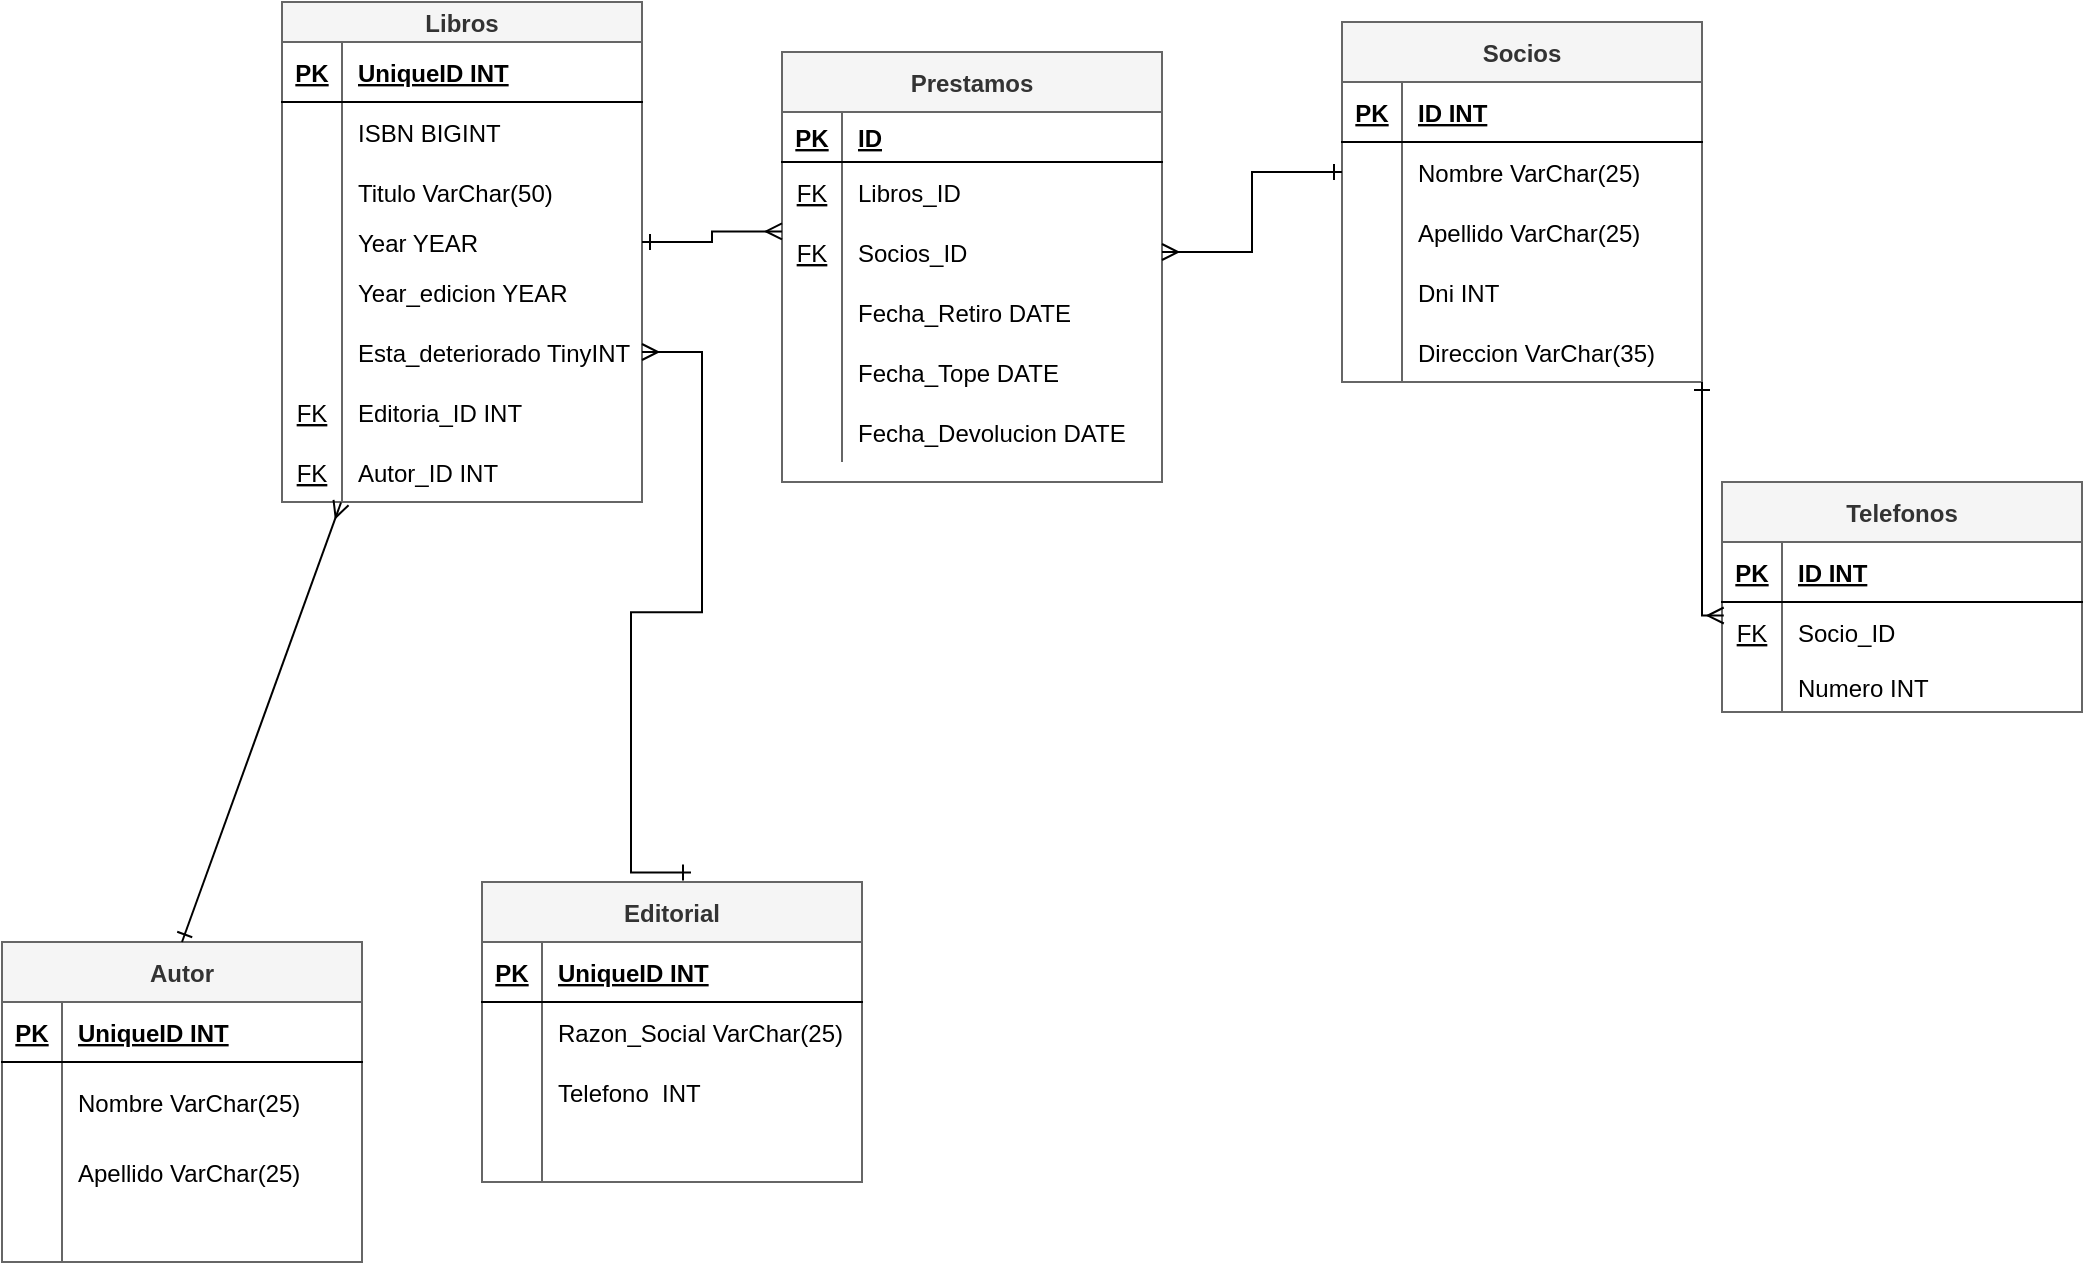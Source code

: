 <mxfile version="16.6.3" type="google"><diagram id="jHHAyBxc8Ceme73Huf6w" name="Page-1"><mxGraphModel dx="1183" dy="781" grid="1" gridSize="10" guides="1" tooltips="1" connect="1" arrows="1" fold="1" page="1" pageScale="1" pageWidth="1100" pageHeight="850" math="0" shadow="0"><root><mxCell id="0"/><mxCell id="1" parent="0"/><mxCell id="9P35yVSM0r3uRkIiAwJj-1" value="Libros" style="shape=table;startSize=20;container=1;collapsible=1;childLayout=tableLayout;fixedRows=1;rowLines=0;fontStyle=1;align=center;resizeLast=1;fillColor=#f5f5f5;fontColor=#333333;strokeColor=#666666;" vertex="1" parent="1"><mxGeometry x="150" y="10" width="180" height="250" as="geometry"/></mxCell><mxCell id="9P35yVSM0r3uRkIiAwJj-2" value="" style="shape=tableRow;horizontal=0;startSize=0;swimlaneHead=0;swimlaneBody=0;fillColor=none;collapsible=0;dropTarget=0;points=[[0,0.5],[1,0.5]];portConstraint=eastwest;top=0;left=0;right=0;bottom=1;" vertex="1" parent="9P35yVSM0r3uRkIiAwJj-1"><mxGeometry y="20" width="180" height="30" as="geometry"/></mxCell><mxCell id="9P35yVSM0r3uRkIiAwJj-3" value="PK" style="shape=partialRectangle;connectable=0;fillColor=none;top=0;left=0;bottom=0;right=0;fontStyle=5;overflow=hidden;" vertex="1" parent="9P35yVSM0r3uRkIiAwJj-2"><mxGeometry width="30" height="30" as="geometry"><mxRectangle width="30" height="30" as="alternateBounds"/></mxGeometry></mxCell><mxCell id="9P35yVSM0r3uRkIiAwJj-4" value="UniqueID INT" style="shape=partialRectangle;connectable=0;fillColor=none;top=0;left=0;bottom=0;right=0;align=left;spacingLeft=6;fontStyle=5;overflow=hidden;" vertex="1" parent="9P35yVSM0r3uRkIiAwJj-2"><mxGeometry x="30" width="150" height="30" as="geometry"><mxRectangle width="150" height="30" as="alternateBounds"/></mxGeometry></mxCell><mxCell id="9P35yVSM0r3uRkIiAwJj-5" value="" style="shape=tableRow;horizontal=0;startSize=0;swimlaneHead=0;swimlaneBody=0;fillColor=none;collapsible=0;dropTarget=0;points=[[0,0.5],[1,0.5]];portConstraint=eastwest;top=0;left=0;right=0;bottom=0;" vertex="1" parent="9P35yVSM0r3uRkIiAwJj-1"><mxGeometry y="50" width="180" height="30" as="geometry"/></mxCell><mxCell id="9P35yVSM0r3uRkIiAwJj-6" value="" style="shape=partialRectangle;connectable=0;fillColor=none;top=0;left=0;bottom=0;right=0;editable=1;overflow=hidden;" vertex="1" parent="9P35yVSM0r3uRkIiAwJj-5"><mxGeometry width="30" height="30" as="geometry"><mxRectangle width="30" height="30" as="alternateBounds"/></mxGeometry></mxCell><mxCell id="9P35yVSM0r3uRkIiAwJj-7" value="ISBN BIGINT" style="shape=partialRectangle;connectable=0;fillColor=none;top=0;left=0;bottom=0;right=0;align=left;spacingLeft=6;overflow=hidden;" vertex="1" parent="9P35yVSM0r3uRkIiAwJj-5"><mxGeometry x="30" width="150" height="30" as="geometry"><mxRectangle width="150" height="30" as="alternateBounds"/></mxGeometry></mxCell><mxCell id="9P35yVSM0r3uRkIiAwJj-8" value="" style="shape=tableRow;horizontal=0;startSize=0;swimlaneHead=0;swimlaneBody=0;fillColor=none;collapsible=0;dropTarget=0;points=[[0,0.5],[1,0.5]];portConstraint=eastwest;top=0;left=0;right=0;bottom=0;" vertex="1" parent="9P35yVSM0r3uRkIiAwJj-1"><mxGeometry y="80" width="180" height="30" as="geometry"/></mxCell><mxCell id="9P35yVSM0r3uRkIiAwJj-9" value="" style="shape=partialRectangle;connectable=0;fillColor=none;top=0;left=0;bottom=0;right=0;editable=1;overflow=hidden;" vertex="1" parent="9P35yVSM0r3uRkIiAwJj-8"><mxGeometry width="30" height="30" as="geometry"><mxRectangle width="30" height="30" as="alternateBounds"/></mxGeometry></mxCell><mxCell id="9P35yVSM0r3uRkIiAwJj-10" value="Titulo VarChar(50)" style="shape=partialRectangle;connectable=0;fillColor=none;top=0;left=0;bottom=0;right=0;align=left;spacingLeft=6;overflow=hidden;" vertex="1" parent="9P35yVSM0r3uRkIiAwJj-8"><mxGeometry x="30" width="150" height="30" as="geometry"><mxRectangle width="150" height="30" as="alternateBounds"/></mxGeometry></mxCell><mxCell id="9P35yVSM0r3uRkIiAwJj-11" value="" style="shape=tableRow;horizontal=0;startSize=0;swimlaneHead=0;swimlaneBody=0;fillColor=none;collapsible=0;dropTarget=0;points=[[0,0.5],[1,0.5]];portConstraint=eastwest;top=0;left=0;right=0;bottom=0;" vertex="1" parent="9P35yVSM0r3uRkIiAwJj-1"><mxGeometry y="110" width="180" height="20" as="geometry"/></mxCell><mxCell id="9P35yVSM0r3uRkIiAwJj-12" value="" style="shape=partialRectangle;connectable=0;fillColor=none;top=0;left=0;bottom=0;right=0;editable=1;overflow=hidden;" vertex="1" parent="9P35yVSM0r3uRkIiAwJj-11"><mxGeometry width="30" height="20" as="geometry"><mxRectangle width="30" height="20" as="alternateBounds"/></mxGeometry></mxCell><mxCell id="9P35yVSM0r3uRkIiAwJj-13" value="Year YEAR" style="shape=partialRectangle;connectable=0;fillColor=none;top=0;left=0;bottom=0;right=0;align=left;spacingLeft=6;overflow=hidden;" vertex="1" parent="9P35yVSM0r3uRkIiAwJj-11"><mxGeometry x="30" width="150" height="20" as="geometry"><mxRectangle width="150" height="20" as="alternateBounds"/></mxGeometry></mxCell><mxCell id="9P35yVSM0r3uRkIiAwJj-54" style="shape=tableRow;horizontal=0;startSize=0;swimlaneHead=0;swimlaneBody=0;fillColor=none;collapsible=0;dropTarget=0;points=[[0,0.5],[1,0.5]];portConstraint=eastwest;top=0;left=0;right=0;bottom=0;" vertex="1" parent="9P35yVSM0r3uRkIiAwJj-1"><mxGeometry y="130" width="180" height="30" as="geometry"/></mxCell><mxCell id="9P35yVSM0r3uRkIiAwJj-55" style="shape=partialRectangle;connectable=0;fillColor=none;top=0;left=0;bottom=0;right=0;editable=1;overflow=hidden;" vertex="1" parent="9P35yVSM0r3uRkIiAwJj-54"><mxGeometry width="30" height="30" as="geometry"><mxRectangle width="30" height="30" as="alternateBounds"/></mxGeometry></mxCell><mxCell id="9P35yVSM0r3uRkIiAwJj-56" value="Year_edicion YEAR" style="shape=partialRectangle;connectable=0;fillColor=none;top=0;left=0;bottom=0;right=0;align=left;spacingLeft=6;overflow=hidden;" vertex="1" parent="9P35yVSM0r3uRkIiAwJj-54"><mxGeometry x="30" width="150" height="30" as="geometry"><mxRectangle width="150" height="30" as="alternateBounds"/></mxGeometry></mxCell><mxCell id="9P35yVSM0r3uRkIiAwJj-83" style="shape=tableRow;horizontal=0;startSize=0;swimlaneHead=0;swimlaneBody=0;fillColor=none;collapsible=0;dropTarget=0;points=[[0,0.5],[1,0.5]];portConstraint=eastwest;top=0;left=0;right=0;bottom=0;" vertex="1" parent="9P35yVSM0r3uRkIiAwJj-1"><mxGeometry y="160" width="180" height="30" as="geometry"/></mxCell><mxCell id="9P35yVSM0r3uRkIiAwJj-84" style="shape=partialRectangle;connectable=0;fillColor=none;top=0;left=0;bottom=0;right=0;editable=1;overflow=hidden;" vertex="1" parent="9P35yVSM0r3uRkIiAwJj-83"><mxGeometry width="30" height="30" as="geometry"><mxRectangle width="30" height="30" as="alternateBounds"/></mxGeometry></mxCell><mxCell id="9P35yVSM0r3uRkIiAwJj-85" value="Esta_deteriorado TinyINT" style="shape=partialRectangle;connectable=0;fillColor=none;top=0;left=0;bottom=0;right=0;align=left;spacingLeft=6;overflow=hidden;" vertex="1" parent="9P35yVSM0r3uRkIiAwJj-83"><mxGeometry x="30" width="150" height="30" as="geometry"><mxRectangle width="150" height="30" as="alternateBounds"/></mxGeometry></mxCell><mxCell id="9P35yVSM0r3uRkIiAwJj-129" style="shape=tableRow;horizontal=0;startSize=0;swimlaneHead=0;swimlaneBody=0;fillColor=none;collapsible=0;dropTarget=0;points=[[0,0.5],[1,0.5]];portConstraint=eastwest;top=0;left=0;right=0;bottom=0;" vertex="1" parent="9P35yVSM0r3uRkIiAwJj-1"><mxGeometry y="190" width="180" height="30" as="geometry"/></mxCell><mxCell id="9P35yVSM0r3uRkIiAwJj-130" value="FK" style="shape=partialRectangle;connectable=0;fillColor=none;top=0;left=0;bottom=0;right=0;editable=1;overflow=hidden;fontStyle=4" vertex="1" parent="9P35yVSM0r3uRkIiAwJj-129"><mxGeometry width="30" height="30" as="geometry"><mxRectangle width="30" height="30" as="alternateBounds"/></mxGeometry></mxCell><mxCell id="9P35yVSM0r3uRkIiAwJj-131" value="Editoria_ID INT" style="shape=partialRectangle;connectable=0;fillColor=none;top=0;left=0;bottom=0;right=0;align=left;spacingLeft=6;overflow=hidden;" vertex="1" parent="9P35yVSM0r3uRkIiAwJj-129"><mxGeometry x="30" width="150" height="30" as="geometry"><mxRectangle width="150" height="30" as="alternateBounds"/></mxGeometry></mxCell><mxCell id="9P35yVSM0r3uRkIiAwJj-132" style="shape=tableRow;horizontal=0;startSize=0;swimlaneHead=0;swimlaneBody=0;fillColor=none;collapsible=0;dropTarget=0;points=[[0,0.5],[1,0.5]];portConstraint=eastwest;top=0;left=0;right=0;bottom=0;" vertex="1" parent="9P35yVSM0r3uRkIiAwJj-1"><mxGeometry y="220" width="180" height="30" as="geometry"/></mxCell><mxCell id="9P35yVSM0r3uRkIiAwJj-133" value="FK" style="shape=partialRectangle;connectable=0;fillColor=none;top=0;left=0;bottom=0;right=0;editable=1;overflow=hidden;fontStyle=4" vertex="1" parent="9P35yVSM0r3uRkIiAwJj-132"><mxGeometry width="30" height="30" as="geometry"><mxRectangle width="30" height="30" as="alternateBounds"/></mxGeometry></mxCell><mxCell id="9P35yVSM0r3uRkIiAwJj-134" value="Autor_ID INT" style="shape=partialRectangle;connectable=0;fillColor=none;top=0;left=0;bottom=0;right=0;align=left;spacingLeft=6;overflow=hidden;" vertex="1" parent="9P35yVSM0r3uRkIiAwJj-132"><mxGeometry x="30" width="150" height="30" as="geometry"><mxRectangle width="150" height="30" as="alternateBounds"/></mxGeometry></mxCell><mxCell id="9P35yVSM0r3uRkIiAwJj-14" value="Socios" style="shape=table;startSize=30;container=1;collapsible=1;childLayout=tableLayout;fixedRows=1;rowLines=0;fontStyle=1;align=center;resizeLast=1;fillColor=#f5f5f5;fontColor=#333333;strokeColor=#666666;" vertex="1" parent="1"><mxGeometry x="680" y="20" width="180" height="180" as="geometry"/></mxCell><mxCell id="9P35yVSM0r3uRkIiAwJj-15" value="" style="shape=tableRow;horizontal=0;startSize=0;swimlaneHead=0;swimlaneBody=0;fillColor=none;collapsible=0;dropTarget=0;points=[[0,0.5],[1,0.5]];portConstraint=eastwest;top=0;left=0;right=0;bottom=1;" vertex="1" parent="9P35yVSM0r3uRkIiAwJj-14"><mxGeometry y="30" width="180" height="30" as="geometry"/></mxCell><mxCell id="9P35yVSM0r3uRkIiAwJj-16" value="PK" style="shape=partialRectangle;connectable=0;fillColor=none;top=0;left=0;bottom=0;right=0;fontStyle=5;overflow=hidden;" vertex="1" parent="9P35yVSM0r3uRkIiAwJj-15"><mxGeometry width="30" height="30" as="geometry"><mxRectangle width="30" height="30" as="alternateBounds"/></mxGeometry></mxCell><mxCell id="9P35yVSM0r3uRkIiAwJj-17" value="ID INT" style="shape=partialRectangle;connectable=0;fillColor=none;top=0;left=0;bottom=0;right=0;align=left;spacingLeft=6;fontStyle=5;overflow=hidden;" vertex="1" parent="9P35yVSM0r3uRkIiAwJj-15"><mxGeometry x="30" width="150" height="30" as="geometry"><mxRectangle width="150" height="30" as="alternateBounds"/></mxGeometry></mxCell><mxCell id="9P35yVSM0r3uRkIiAwJj-18" value="" style="shape=tableRow;horizontal=0;startSize=0;swimlaneHead=0;swimlaneBody=0;fillColor=none;collapsible=0;dropTarget=0;points=[[0,0.5],[1,0.5]];portConstraint=eastwest;top=0;left=0;right=0;bottom=0;" vertex="1" parent="9P35yVSM0r3uRkIiAwJj-14"><mxGeometry y="60" width="180" height="30" as="geometry"/></mxCell><mxCell id="9P35yVSM0r3uRkIiAwJj-19" value="" style="shape=partialRectangle;connectable=0;fillColor=none;top=0;left=0;bottom=0;right=0;editable=1;overflow=hidden;" vertex="1" parent="9P35yVSM0r3uRkIiAwJj-18"><mxGeometry width="30" height="30" as="geometry"><mxRectangle width="30" height="30" as="alternateBounds"/></mxGeometry></mxCell><mxCell id="9P35yVSM0r3uRkIiAwJj-20" value="Nombre VarChar(25)" style="shape=partialRectangle;connectable=0;fillColor=none;top=0;left=0;bottom=0;right=0;align=left;spacingLeft=6;overflow=hidden;" vertex="1" parent="9P35yVSM0r3uRkIiAwJj-18"><mxGeometry x="30" width="150" height="30" as="geometry"><mxRectangle width="150" height="30" as="alternateBounds"/></mxGeometry></mxCell><mxCell id="9P35yVSM0r3uRkIiAwJj-21" value="" style="shape=tableRow;horizontal=0;startSize=0;swimlaneHead=0;swimlaneBody=0;fillColor=none;collapsible=0;dropTarget=0;points=[[0,0.5],[1,0.5]];portConstraint=eastwest;top=0;left=0;right=0;bottom=0;" vertex="1" parent="9P35yVSM0r3uRkIiAwJj-14"><mxGeometry y="90" width="180" height="30" as="geometry"/></mxCell><mxCell id="9P35yVSM0r3uRkIiAwJj-22" value="" style="shape=partialRectangle;connectable=0;fillColor=none;top=0;left=0;bottom=0;right=0;editable=1;overflow=hidden;" vertex="1" parent="9P35yVSM0r3uRkIiAwJj-21"><mxGeometry width="30" height="30" as="geometry"><mxRectangle width="30" height="30" as="alternateBounds"/></mxGeometry></mxCell><mxCell id="9P35yVSM0r3uRkIiAwJj-23" value="Apellido VarChar(25)" style="shape=partialRectangle;connectable=0;fillColor=none;top=0;left=0;bottom=0;right=0;align=left;spacingLeft=6;overflow=hidden;" vertex="1" parent="9P35yVSM0r3uRkIiAwJj-21"><mxGeometry x="30" width="150" height="30" as="geometry"><mxRectangle width="150" height="30" as="alternateBounds"/></mxGeometry></mxCell><mxCell id="9P35yVSM0r3uRkIiAwJj-24" value="" style="shape=tableRow;horizontal=0;startSize=0;swimlaneHead=0;swimlaneBody=0;fillColor=none;collapsible=0;dropTarget=0;points=[[0,0.5],[1,0.5]];portConstraint=eastwest;top=0;left=0;right=0;bottom=0;" vertex="1" parent="9P35yVSM0r3uRkIiAwJj-14"><mxGeometry y="120" width="180" height="30" as="geometry"/></mxCell><mxCell id="9P35yVSM0r3uRkIiAwJj-25" value="" style="shape=partialRectangle;connectable=0;fillColor=none;top=0;left=0;bottom=0;right=0;editable=1;overflow=hidden;" vertex="1" parent="9P35yVSM0r3uRkIiAwJj-24"><mxGeometry width="30" height="30" as="geometry"><mxRectangle width="30" height="30" as="alternateBounds"/></mxGeometry></mxCell><mxCell id="9P35yVSM0r3uRkIiAwJj-26" value="Dni INT" style="shape=partialRectangle;connectable=0;fillColor=none;top=0;left=0;bottom=0;right=0;align=left;spacingLeft=6;overflow=hidden;" vertex="1" parent="9P35yVSM0r3uRkIiAwJj-24"><mxGeometry x="30" width="150" height="30" as="geometry"><mxRectangle width="150" height="30" as="alternateBounds"/></mxGeometry></mxCell><mxCell id="9P35yVSM0r3uRkIiAwJj-27" style="shape=tableRow;horizontal=0;startSize=0;swimlaneHead=0;swimlaneBody=0;fillColor=none;collapsible=0;dropTarget=0;points=[[0,0.5],[1,0.5]];portConstraint=eastwest;top=0;left=0;right=0;bottom=0;" vertex="1" parent="9P35yVSM0r3uRkIiAwJj-14"><mxGeometry y="150" width="180" height="30" as="geometry"/></mxCell><mxCell id="9P35yVSM0r3uRkIiAwJj-28" style="shape=partialRectangle;connectable=0;fillColor=none;top=0;left=0;bottom=0;right=0;editable=1;overflow=hidden;" vertex="1" parent="9P35yVSM0r3uRkIiAwJj-27"><mxGeometry width="30" height="30" as="geometry"><mxRectangle width="30" height="30" as="alternateBounds"/></mxGeometry></mxCell><mxCell id="9P35yVSM0r3uRkIiAwJj-29" value="Direccion VarChar(35)" style="shape=partialRectangle;connectable=0;fillColor=none;top=0;left=0;bottom=0;right=0;align=left;spacingLeft=6;overflow=hidden;" vertex="1" parent="9P35yVSM0r3uRkIiAwJj-27"><mxGeometry x="30" width="150" height="30" as="geometry"><mxRectangle width="150" height="30" as="alternateBounds"/></mxGeometry></mxCell><mxCell id="9P35yVSM0r3uRkIiAwJj-33" value="Telefonos" style="shape=table;startSize=30;container=1;collapsible=1;childLayout=tableLayout;fixedRows=1;rowLines=0;fontStyle=1;align=center;resizeLast=1;fillColor=#f5f5f5;fontColor=#333333;strokeColor=#666666;" vertex="1" parent="1"><mxGeometry x="870" y="250" width="180" height="115" as="geometry"/></mxCell><mxCell id="9P35yVSM0r3uRkIiAwJj-34" value="" style="shape=tableRow;horizontal=0;startSize=0;swimlaneHead=0;swimlaneBody=0;fillColor=none;collapsible=0;dropTarget=0;points=[[0,0.5],[1,0.5]];portConstraint=eastwest;top=0;left=0;right=0;bottom=1;" vertex="1" parent="9P35yVSM0r3uRkIiAwJj-33"><mxGeometry y="30" width="180" height="30" as="geometry"/></mxCell><mxCell id="9P35yVSM0r3uRkIiAwJj-35" value="PK" style="shape=partialRectangle;connectable=0;fillColor=none;top=0;left=0;bottom=0;right=0;fontStyle=5;overflow=hidden;" vertex="1" parent="9P35yVSM0r3uRkIiAwJj-34"><mxGeometry width="30" height="30" as="geometry"><mxRectangle width="30" height="30" as="alternateBounds"/></mxGeometry></mxCell><mxCell id="9P35yVSM0r3uRkIiAwJj-36" value="ID INT" style="shape=partialRectangle;connectable=0;fillColor=none;top=0;left=0;bottom=0;right=0;align=left;spacingLeft=6;fontStyle=5;overflow=hidden;" vertex="1" parent="9P35yVSM0r3uRkIiAwJj-34"><mxGeometry x="30" width="150" height="30" as="geometry"><mxRectangle width="150" height="30" as="alternateBounds"/></mxGeometry></mxCell><mxCell id="9P35yVSM0r3uRkIiAwJj-37" value="" style="shape=tableRow;horizontal=0;startSize=0;swimlaneHead=0;swimlaneBody=0;fillColor=none;collapsible=0;dropTarget=0;points=[[0,0.5],[1,0.5]];portConstraint=eastwest;top=0;left=0;right=0;bottom=0;" vertex="1" parent="9P35yVSM0r3uRkIiAwJj-33"><mxGeometry y="60" width="180" height="30" as="geometry"/></mxCell><mxCell id="9P35yVSM0r3uRkIiAwJj-38" value="FK" style="shape=partialRectangle;connectable=0;fillColor=none;top=0;left=0;bottom=0;right=0;editable=1;overflow=hidden;fontStyle=4" vertex="1" parent="9P35yVSM0r3uRkIiAwJj-37"><mxGeometry width="30" height="30" as="geometry"><mxRectangle width="30" height="30" as="alternateBounds"/></mxGeometry></mxCell><mxCell id="9P35yVSM0r3uRkIiAwJj-39" value="Socio_ID" style="shape=partialRectangle;connectable=0;fillColor=none;top=0;left=0;bottom=0;right=0;align=left;spacingLeft=6;overflow=hidden;" vertex="1" parent="9P35yVSM0r3uRkIiAwJj-37"><mxGeometry x="30" width="150" height="30" as="geometry"><mxRectangle width="150" height="30" as="alternateBounds"/></mxGeometry></mxCell><mxCell id="9P35yVSM0r3uRkIiAwJj-40" value="" style="shape=tableRow;horizontal=0;startSize=0;swimlaneHead=0;swimlaneBody=0;fillColor=none;collapsible=0;dropTarget=0;points=[[0,0.5],[1,0.5]];portConstraint=eastwest;top=0;left=0;right=0;bottom=0;" vertex="1" parent="9P35yVSM0r3uRkIiAwJj-33"><mxGeometry y="90" width="180" height="25" as="geometry"/></mxCell><mxCell id="9P35yVSM0r3uRkIiAwJj-41" value="" style="shape=partialRectangle;connectable=0;fillColor=none;top=0;left=0;bottom=0;right=0;editable=1;overflow=hidden;" vertex="1" parent="9P35yVSM0r3uRkIiAwJj-40"><mxGeometry width="30" height="25" as="geometry"><mxRectangle width="30" height="25" as="alternateBounds"/></mxGeometry></mxCell><mxCell id="9P35yVSM0r3uRkIiAwJj-42" value="Numero INT" style="shape=partialRectangle;connectable=0;fillColor=none;top=0;left=0;bottom=0;right=0;align=left;spacingLeft=6;overflow=hidden;" vertex="1" parent="9P35yVSM0r3uRkIiAwJj-40"><mxGeometry x="30" width="150" height="25" as="geometry"><mxRectangle width="150" height="25" as="alternateBounds"/></mxGeometry></mxCell><mxCell id="9P35yVSM0r3uRkIiAwJj-47" value="" style="edgeStyle=orthogonalEdgeStyle;fontSize=12;html=1;endArrow=ERmany;rounded=0;entryX=0.005;entryY=0.225;entryDx=0;entryDy=0;entryPerimeter=0;exitX=1;exitY=1;exitDx=0;exitDy=0;startArrow=ERone;startFill=0;" edge="1" parent="1" source="9P35yVSM0r3uRkIiAwJj-14" target="9P35yVSM0r3uRkIiAwJj-37"><mxGeometry width="100" height="100" relative="1" as="geometry"><mxPoint x="540" y="230" as="sourcePoint"/><mxPoint x="690" y="80" as="targetPoint"/></mxGeometry></mxCell><mxCell id="9P35yVSM0r3uRkIiAwJj-57" value="Editorial" style="shape=table;startSize=30;container=1;collapsible=1;childLayout=tableLayout;fixedRows=1;rowLines=0;fontStyle=1;align=center;resizeLast=1;fillColor=#f5f5f5;fontColor=#333333;strokeColor=#666666;" vertex="1" parent="1"><mxGeometry x="250" y="450" width="190" height="150" as="geometry"/></mxCell><mxCell id="9P35yVSM0r3uRkIiAwJj-58" value="" style="shape=tableRow;horizontal=0;startSize=0;swimlaneHead=0;swimlaneBody=0;fillColor=none;collapsible=0;dropTarget=0;points=[[0,0.5],[1,0.5]];portConstraint=eastwest;top=0;left=0;right=0;bottom=1;" vertex="1" parent="9P35yVSM0r3uRkIiAwJj-57"><mxGeometry y="30" width="190" height="30" as="geometry"/></mxCell><mxCell id="9P35yVSM0r3uRkIiAwJj-59" value="PK" style="shape=partialRectangle;connectable=0;fillColor=none;top=0;left=0;bottom=0;right=0;fontStyle=5;overflow=hidden;" vertex="1" parent="9P35yVSM0r3uRkIiAwJj-58"><mxGeometry width="30" height="30" as="geometry"><mxRectangle width="30" height="30" as="alternateBounds"/></mxGeometry></mxCell><mxCell id="9P35yVSM0r3uRkIiAwJj-60" value="UniqueID INT" style="shape=partialRectangle;connectable=0;fillColor=none;top=0;left=0;bottom=0;right=0;align=left;spacingLeft=6;fontStyle=5;overflow=hidden;" vertex="1" parent="9P35yVSM0r3uRkIiAwJj-58"><mxGeometry x="30" width="160" height="30" as="geometry"><mxRectangle width="160" height="30" as="alternateBounds"/></mxGeometry></mxCell><mxCell id="9P35yVSM0r3uRkIiAwJj-61" value="" style="shape=tableRow;horizontal=0;startSize=0;swimlaneHead=0;swimlaneBody=0;fillColor=none;collapsible=0;dropTarget=0;points=[[0,0.5],[1,0.5]];portConstraint=eastwest;top=0;left=0;right=0;bottom=0;" vertex="1" parent="9P35yVSM0r3uRkIiAwJj-57"><mxGeometry y="60" width="190" height="30" as="geometry"/></mxCell><mxCell id="9P35yVSM0r3uRkIiAwJj-62" value="" style="shape=partialRectangle;connectable=0;fillColor=none;top=0;left=0;bottom=0;right=0;editable=1;overflow=hidden;" vertex="1" parent="9P35yVSM0r3uRkIiAwJj-61"><mxGeometry width="30" height="30" as="geometry"><mxRectangle width="30" height="30" as="alternateBounds"/></mxGeometry></mxCell><mxCell id="9P35yVSM0r3uRkIiAwJj-63" value="Razon_Social VarChar(25)" style="shape=partialRectangle;connectable=0;fillColor=none;top=0;left=0;bottom=0;right=0;align=left;spacingLeft=6;overflow=hidden;" vertex="1" parent="9P35yVSM0r3uRkIiAwJj-61"><mxGeometry x="30" width="160" height="30" as="geometry"><mxRectangle width="160" height="30" as="alternateBounds"/></mxGeometry></mxCell><mxCell id="9P35yVSM0r3uRkIiAwJj-64" value="" style="shape=tableRow;horizontal=0;startSize=0;swimlaneHead=0;swimlaneBody=0;fillColor=none;collapsible=0;dropTarget=0;points=[[0,0.5],[1,0.5]];portConstraint=eastwest;top=0;left=0;right=0;bottom=0;" vertex="1" parent="9P35yVSM0r3uRkIiAwJj-57"><mxGeometry y="90" width="190" height="30" as="geometry"/></mxCell><mxCell id="9P35yVSM0r3uRkIiAwJj-65" value="" style="shape=partialRectangle;connectable=0;fillColor=none;top=0;left=0;bottom=0;right=0;editable=1;overflow=hidden;" vertex="1" parent="9P35yVSM0r3uRkIiAwJj-64"><mxGeometry width="30" height="30" as="geometry"><mxRectangle width="30" height="30" as="alternateBounds"/></mxGeometry></mxCell><mxCell id="9P35yVSM0r3uRkIiAwJj-66" value="Telefono  INT" style="shape=partialRectangle;connectable=0;fillColor=none;top=0;left=0;bottom=0;right=0;align=left;spacingLeft=6;overflow=hidden;" vertex="1" parent="9P35yVSM0r3uRkIiAwJj-64"><mxGeometry x="30" width="160" height="30" as="geometry"><mxRectangle width="160" height="30" as="alternateBounds"/></mxGeometry></mxCell><mxCell id="9P35yVSM0r3uRkIiAwJj-67" value="" style="shape=tableRow;horizontal=0;startSize=0;swimlaneHead=0;swimlaneBody=0;fillColor=none;collapsible=0;dropTarget=0;points=[[0,0.5],[1,0.5]];portConstraint=eastwest;top=0;left=0;right=0;bottom=0;" vertex="1" parent="9P35yVSM0r3uRkIiAwJj-57"><mxGeometry y="120" width="190" height="30" as="geometry"/></mxCell><mxCell id="9P35yVSM0r3uRkIiAwJj-68" value="" style="shape=partialRectangle;connectable=0;fillColor=none;top=0;left=0;bottom=0;right=0;editable=1;overflow=hidden;" vertex="1" parent="9P35yVSM0r3uRkIiAwJj-67"><mxGeometry width="30" height="30" as="geometry"><mxRectangle width="30" height="30" as="alternateBounds"/></mxGeometry></mxCell><mxCell id="9P35yVSM0r3uRkIiAwJj-69" value="" style="shape=partialRectangle;connectable=0;fillColor=none;top=0;left=0;bottom=0;right=0;align=left;spacingLeft=6;overflow=hidden;" vertex="1" parent="9P35yVSM0r3uRkIiAwJj-67"><mxGeometry x="30" width="160" height="30" as="geometry"><mxRectangle width="160" height="30" as="alternateBounds"/></mxGeometry></mxCell><mxCell id="9P35yVSM0r3uRkIiAwJj-70" value="Autor" style="shape=table;startSize=30;container=1;collapsible=1;childLayout=tableLayout;fixedRows=1;rowLines=0;fontStyle=1;align=center;resizeLast=1;fillColor=#f5f5f5;fontColor=#333333;strokeColor=#666666;" vertex="1" parent="1"><mxGeometry x="10" y="480" width="180" height="160.0" as="geometry"/></mxCell><mxCell id="9P35yVSM0r3uRkIiAwJj-71" value="" style="shape=tableRow;horizontal=0;startSize=0;swimlaneHead=0;swimlaneBody=0;fillColor=none;collapsible=0;dropTarget=0;points=[[0,0.5],[1,0.5]];portConstraint=eastwest;top=0;left=0;right=0;bottom=1;" vertex="1" parent="9P35yVSM0r3uRkIiAwJj-70"><mxGeometry y="30" width="180" height="30" as="geometry"/></mxCell><mxCell id="9P35yVSM0r3uRkIiAwJj-72" value="PK" style="shape=partialRectangle;connectable=0;fillColor=none;top=0;left=0;bottom=0;right=0;fontStyle=5;overflow=hidden;" vertex="1" parent="9P35yVSM0r3uRkIiAwJj-71"><mxGeometry width="30" height="30" as="geometry"><mxRectangle width="30" height="30" as="alternateBounds"/></mxGeometry></mxCell><mxCell id="9P35yVSM0r3uRkIiAwJj-73" value="UniqueID INT" style="shape=partialRectangle;connectable=0;fillColor=none;top=0;left=0;bottom=0;right=0;align=left;spacingLeft=6;fontStyle=5;overflow=hidden;" vertex="1" parent="9P35yVSM0r3uRkIiAwJj-71"><mxGeometry x="30" width="150" height="30" as="geometry"><mxRectangle width="150" height="30" as="alternateBounds"/></mxGeometry></mxCell><mxCell id="9P35yVSM0r3uRkIiAwJj-74" value="" style="shape=tableRow;horizontal=0;startSize=0;swimlaneHead=0;swimlaneBody=0;fillColor=none;collapsible=0;dropTarget=0;points=[[0,0.5],[1,0.5]];portConstraint=eastwest;top=0;left=0;right=0;bottom=0;" vertex="1" parent="9P35yVSM0r3uRkIiAwJj-70"><mxGeometry y="60" width="180" height="40" as="geometry"/></mxCell><mxCell id="9P35yVSM0r3uRkIiAwJj-75" value="" style="shape=partialRectangle;connectable=0;fillColor=none;top=0;left=0;bottom=0;right=0;editable=1;overflow=hidden;" vertex="1" parent="9P35yVSM0r3uRkIiAwJj-74"><mxGeometry width="30" height="40" as="geometry"><mxRectangle width="30" height="40" as="alternateBounds"/></mxGeometry></mxCell><mxCell id="9P35yVSM0r3uRkIiAwJj-76" value="Nombre VarChar(25)" style="shape=partialRectangle;connectable=0;fillColor=none;top=0;left=0;bottom=0;right=0;align=left;spacingLeft=6;overflow=hidden;" vertex="1" parent="9P35yVSM0r3uRkIiAwJj-74"><mxGeometry x="30" width="150" height="40" as="geometry"><mxRectangle width="150" height="40" as="alternateBounds"/></mxGeometry></mxCell><mxCell id="9P35yVSM0r3uRkIiAwJj-77" value="" style="shape=tableRow;horizontal=0;startSize=0;swimlaneHead=0;swimlaneBody=0;fillColor=none;collapsible=0;dropTarget=0;points=[[0,0.5],[1,0.5]];portConstraint=eastwest;top=0;left=0;right=0;bottom=0;" vertex="1" parent="9P35yVSM0r3uRkIiAwJj-70"><mxGeometry y="100" width="180" height="30" as="geometry"/></mxCell><mxCell id="9P35yVSM0r3uRkIiAwJj-78" value="" style="shape=partialRectangle;connectable=0;fillColor=none;top=0;left=0;bottom=0;right=0;editable=1;overflow=hidden;" vertex="1" parent="9P35yVSM0r3uRkIiAwJj-77"><mxGeometry width="30" height="30" as="geometry"><mxRectangle width="30" height="30" as="alternateBounds"/></mxGeometry></mxCell><mxCell id="9P35yVSM0r3uRkIiAwJj-79" value="Apellido VarChar(25)" style="shape=partialRectangle;connectable=0;fillColor=none;top=0;left=0;bottom=0;right=0;align=left;spacingLeft=6;overflow=hidden;" vertex="1" parent="9P35yVSM0r3uRkIiAwJj-77"><mxGeometry x="30" width="150" height="30" as="geometry"><mxRectangle width="150" height="30" as="alternateBounds"/></mxGeometry></mxCell><mxCell id="9P35yVSM0r3uRkIiAwJj-80" value="" style="shape=tableRow;horizontal=0;startSize=0;swimlaneHead=0;swimlaneBody=0;fillColor=none;collapsible=0;dropTarget=0;points=[[0,0.5],[1,0.5]];portConstraint=eastwest;top=0;left=0;right=0;bottom=0;" vertex="1" parent="9P35yVSM0r3uRkIiAwJj-70"><mxGeometry y="130" width="180" height="30" as="geometry"/></mxCell><mxCell id="9P35yVSM0r3uRkIiAwJj-81" value="" style="shape=partialRectangle;connectable=0;fillColor=none;top=0;left=0;bottom=0;right=0;editable=1;overflow=hidden;" vertex="1" parent="9P35yVSM0r3uRkIiAwJj-80"><mxGeometry width="30" height="30" as="geometry"><mxRectangle width="30" height="30" as="alternateBounds"/></mxGeometry></mxCell><mxCell id="9P35yVSM0r3uRkIiAwJj-82" value="" style="shape=partialRectangle;connectable=0;fillColor=none;top=0;left=0;bottom=0;right=0;align=left;spacingLeft=6;overflow=hidden;" vertex="1" parent="9P35yVSM0r3uRkIiAwJj-80"><mxGeometry x="30" width="150" height="30" as="geometry"><mxRectangle width="150" height="30" as="alternateBounds"/></mxGeometry></mxCell><mxCell id="9P35yVSM0r3uRkIiAwJj-89" value="" style="fontSize=12;html=1;endArrow=ERmany;startArrow=ERone;rounded=0;startFill=0;endFill=0;entryX=0.164;entryY=1.008;entryDx=0;entryDy=0;exitX=0.5;exitY=0;exitDx=0;exitDy=0;entryPerimeter=0;" edge="1" parent="1" source="9P35yVSM0r3uRkIiAwJj-70" target="9P35yVSM0r3uRkIiAwJj-132"><mxGeometry width="100" height="100" relative="1" as="geometry"><mxPoint x="340" y="360" as="sourcePoint"/><mxPoint x="220" y="270" as="targetPoint"/></mxGeometry></mxCell><mxCell id="9P35yVSM0r3uRkIiAwJj-90" value="" style="edgeStyle=entityRelationEdgeStyle;fontSize=12;html=1;endArrow=ERmany;startArrow=ERone;rounded=0;startFill=0;endFill=0;exitX=0.55;exitY=-0.032;exitDx=0;exitDy=0;exitPerimeter=0;" edge="1" parent="1" source="9P35yVSM0r3uRkIiAwJj-57" target="9P35yVSM0r3uRkIiAwJj-83"><mxGeometry width="100" height="100" relative="1" as="geometry"><mxPoint x="290.0" y="430" as="sourcePoint"/><mxPoint x="440" y="280" as="targetPoint"/></mxGeometry></mxCell><mxCell id="9P35yVSM0r3uRkIiAwJj-91" value="Prestamos" style="shape=table;startSize=30;container=1;collapsible=1;childLayout=tableLayout;fixedRows=1;rowLines=0;fontStyle=1;align=center;resizeLast=1;fillColor=#f5f5f5;fontColor=#333333;strokeColor=#666666;" vertex="1" parent="1"><mxGeometry x="400" y="35" width="190" height="215" as="geometry"/></mxCell><mxCell id="9P35yVSM0r3uRkIiAwJj-92" value="" style="shape=tableRow;horizontal=0;startSize=0;swimlaneHead=0;swimlaneBody=0;fillColor=none;collapsible=0;dropTarget=0;points=[[0,0.5],[1,0.5]];portConstraint=eastwest;top=0;left=0;right=0;bottom=1;" vertex="1" parent="9P35yVSM0r3uRkIiAwJj-91"><mxGeometry y="30" width="190" height="25" as="geometry"/></mxCell><mxCell id="9P35yVSM0r3uRkIiAwJj-93" value="PK" style="shape=partialRectangle;connectable=0;fillColor=none;top=0;left=0;bottom=0;right=0;fontStyle=5;overflow=hidden;" vertex="1" parent="9P35yVSM0r3uRkIiAwJj-92"><mxGeometry width="30" height="25" as="geometry"><mxRectangle width="30" height="25" as="alternateBounds"/></mxGeometry></mxCell><mxCell id="9P35yVSM0r3uRkIiAwJj-94" value="ID" style="shape=partialRectangle;connectable=0;fillColor=none;top=0;left=0;bottom=0;right=0;align=left;spacingLeft=6;fontStyle=5;overflow=hidden;" vertex="1" parent="9P35yVSM0r3uRkIiAwJj-92"><mxGeometry x="30" width="160" height="25" as="geometry"><mxRectangle width="160" height="25" as="alternateBounds"/></mxGeometry></mxCell><mxCell id="9P35yVSM0r3uRkIiAwJj-95" value="" style="shape=tableRow;horizontal=0;startSize=0;swimlaneHead=0;swimlaneBody=0;fillColor=none;collapsible=0;dropTarget=0;points=[[0,0.5],[1,0.5]];portConstraint=eastwest;top=0;left=0;right=0;bottom=0;" vertex="1" parent="9P35yVSM0r3uRkIiAwJj-91"><mxGeometry y="55" width="190" height="30" as="geometry"/></mxCell><mxCell id="9P35yVSM0r3uRkIiAwJj-96" value="FK" style="shape=partialRectangle;connectable=0;fillColor=none;top=0;left=0;bottom=0;right=0;editable=1;overflow=hidden;fontStyle=4" vertex="1" parent="9P35yVSM0r3uRkIiAwJj-95"><mxGeometry width="30" height="30" as="geometry"><mxRectangle width="30" height="30" as="alternateBounds"/></mxGeometry></mxCell><mxCell id="9P35yVSM0r3uRkIiAwJj-97" value="Libros_ID" style="shape=partialRectangle;connectable=0;fillColor=none;top=0;left=0;bottom=0;right=0;align=left;spacingLeft=6;overflow=hidden;" vertex="1" parent="9P35yVSM0r3uRkIiAwJj-95"><mxGeometry x="30" width="160" height="30" as="geometry"><mxRectangle width="160" height="30" as="alternateBounds"/></mxGeometry></mxCell><mxCell id="9P35yVSM0r3uRkIiAwJj-98" value="" style="shape=tableRow;horizontal=0;startSize=0;swimlaneHead=0;swimlaneBody=0;fillColor=none;collapsible=0;dropTarget=0;points=[[0,0.5],[1,0.5]];portConstraint=eastwest;top=0;left=0;right=0;bottom=0;" vertex="1" parent="9P35yVSM0r3uRkIiAwJj-91"><mxGeometry y="85" width="190" height="30" as="geometry"/></mxCell><mxCell id="9P35yVSM0r3uRkIiAwJj-99" value="FK" style="shape=partialRectangle;connectable=0;fillColor=none;top=0;left=0;bottom=0;right=0;editable=1;overflow=hidden;fontStyle=4" vertex="1" parent="9P35yVSM0r3uRkIiAwJj-98"><mxGeometry width="30" height="30" as="geometry"><mxRectangle width="30" height="30" as="alternateBounds"/></mxGeometry></mxCell><mxCell id="9P35yVSM0r3uRkIiAwJj-100" value="Socios_ID" style="shape=partialRectangle;connectable=0;fillColor=none;top=0;left=0;bottom=0;right=0;align=left;spacingLeft=6;overflow=hidden;" vertex="1" parent="9P35yVSM0r3uRkIiAwJj-98"><mxGeometry x="30" width="160" height="30" as="geometry"><mxRectangle width="160" height="30" as="alternateBounds"/></mxGeometry></mxCell><mxCell id="9P35yVSM0r3uRkIiAwJj-126" style="shape=tableRow;horizontal=0;startSize=0;swimlaneHead=0;swimlaneBody=0;fillColor=none;collapsible=0;dropTarget=0;points=[[0,0.5],[1,0.5]];portConstraint=eastwest;top=0;left=0;right=0;bottom=0;" vertex="1" parent="9P35yVSM0r3uRkIiAwJj-91"><mxGeometry y="115" width="190" height="30" as="geometry"/></mxCell><mxCell id="9P35yVSM0r3uRkIiAwJj-127" style="shape=partialRectangle;connectable=0;fillColor=none;top=0;left=0;bottom=0;right=0;editable=1;overflow=hidden;fontStyle=4" vertex="1" parent="9P35yVSM0r3uRkIiAwJj-126"><mxGeometry width="30" height="30" as="geometry"><mxRectangle width="30" height="30" as="alternateBounds"/></mxGeometry></mxCell><mxCell id="9P35yVSM0r3uRkIiAwJj-128" value="Fecha_Retiro DATE" style="shape=partialRectangle;connectable=0;fillColor=none;top=0;left=0;bottom=0;right=0;align=left;spacingLeft=6;overflow=hidden;" vertex="1" parent="9P35yVSM0r3uRkIiAwJj-126"><mxGeometry x="30" width="160" height="30" as="geometry"><mxRectangle width="160" height="30" as="alternateBounds"/></mxGeometry></mxCell><mxCell id="9P35yVSM0r3uRkIiAwJj-123" style="shape=tableRow;horizontal=0;startSize=0;swimlaneHead=0;swimlaneBody=0;fillColor=none;collapsible=0;dropTarget=0;points=[[0,0.5],[1,0.5]];portConstraint=eastwest;top=0;left=0;right=0;bottom=0;" vertex="1" parent="9P35yVSM0r3uRkIiAwJj-91"><mxGeometry y="145" width="190" height="30" as="geometry"/></mxCell><mxCell id="9P35yVSM0r3uRkIiAwJj-124" style="shape=partialRectangle;connectable=0;fillColor=none;top=0;left=0;bottom=0;right=0;editable=1;overflow=hidden;fontStyle=4" vertex="1" parent="9P35yVSM0r3uRkIiAwJj-123"><mxGeometry width="30" height="30" as="geometry"><mxRectangle width="30" height="30" as="alternateBounds"/></mxGeometry></mxCell><mxCell id="9P35yVSM0r3uRkIiAwJj-125" value="Fecha_Tope DATE" style="shape=partialRectangle;connectable=0;fillColor=none;top=0;left=0;bottom=0;right=0;align=left;spacingLeft=6;overflow=hidden;" vertex="1" parent="9P35yVSM0r3uRkIiAwJj-123"><mxGeometry x="30" width="160" height="30" as="geometry"><mxRectangle width="160" height="30" as="alternateBounds"/></mxGeometry></mxCell><mxCell id="9P35yVSM0r3uRkIiAwJj-120" style="shape=tableRow;horizontal=0;startSize=0;swimlaneHead=0;swimlaneBody=0;fillColor=none;collapsible=0;dropTarget=0;points=[[0,0.5],[1,0.5]];portConstraint=eastwest;top=0;left=0;right=0;bottom=0;" vertex="1" parent="9P35yVSM0r3uRkIiAwJj-91"><mxGeometry y="175" width="190" height="30" as="geometry"/></mxCell><mxCell id="9P35yVSM0r3uRkIiAwJj-121" style="shape=partialRectangle;connectable=0;fillColor=none;top=0;left=0;bottom=0;right=0;editable=1;overflow=hidden;fontStyle=4" vertex="1" parent="9P35yVSM0r3uRkIiAwJj-120"><mxGeometry width="30" height="30" as="geometry"><mxRectangle width="30" height="30" as="alternateBounds"/></mxGeometry></mxCell><mxCell id="9P35yVSM0r3uRkIiAwJj-122" value="Fecha_Devolucion DATE" style="shape=partialRectangle;connectable=0;fillColor=none;top=0;left=0;bottom=0;right=0;align=left;spacingLeft=6;overflow=hidden;" vertex="1" parent="9P35yVSM0r3uRkIiAwJj-120"><mxGeometry x="30" width="160" height="30" as="geometry"><mxRectangle width="160" height="30" as="alternateBounds"/></mxGeometry></mxCell><mxCell id="9P35yVSM0r3uRkIiAwJj-105" style="edgeStyle=orthogonalEdgeStyle;rounded=0;orthogonalLoop=1;jettySize=auto;html=1;entryX=0;entryY=0.158;entryDx=0;entryDy=0;entryPerimeter=0;startArrow=ERone;startFill=0;endArrow=ERmany;endFill=0;" edge="1" parent="1" source="9P35yVSM0r3uRkIiAwJj-11" target="9P35yVSM0r3uRkIiAwJj-98"><mxGeometry relative="1" as="geometry"/></mxCell><mxCell id="9P35yVSM0r3uRkIiAwJj-106" style="edgeStyle=orthogonalEdgeStyle;rounded=0;orthogonalLoop=1;jettySize=auto;html=1;startArrow=ERone;startFill=0;endArrow=ERmany;endFill=0;" edge="1" parent="1" source="9P35yVSM0r3uRkIiAwJj-18" target="9P35yVSM0r3uRkIiAwJj-98"><mxGeometry relative="1" as="geometry"/></mxCell></root></mxGraphModel></diagram></mxfile>